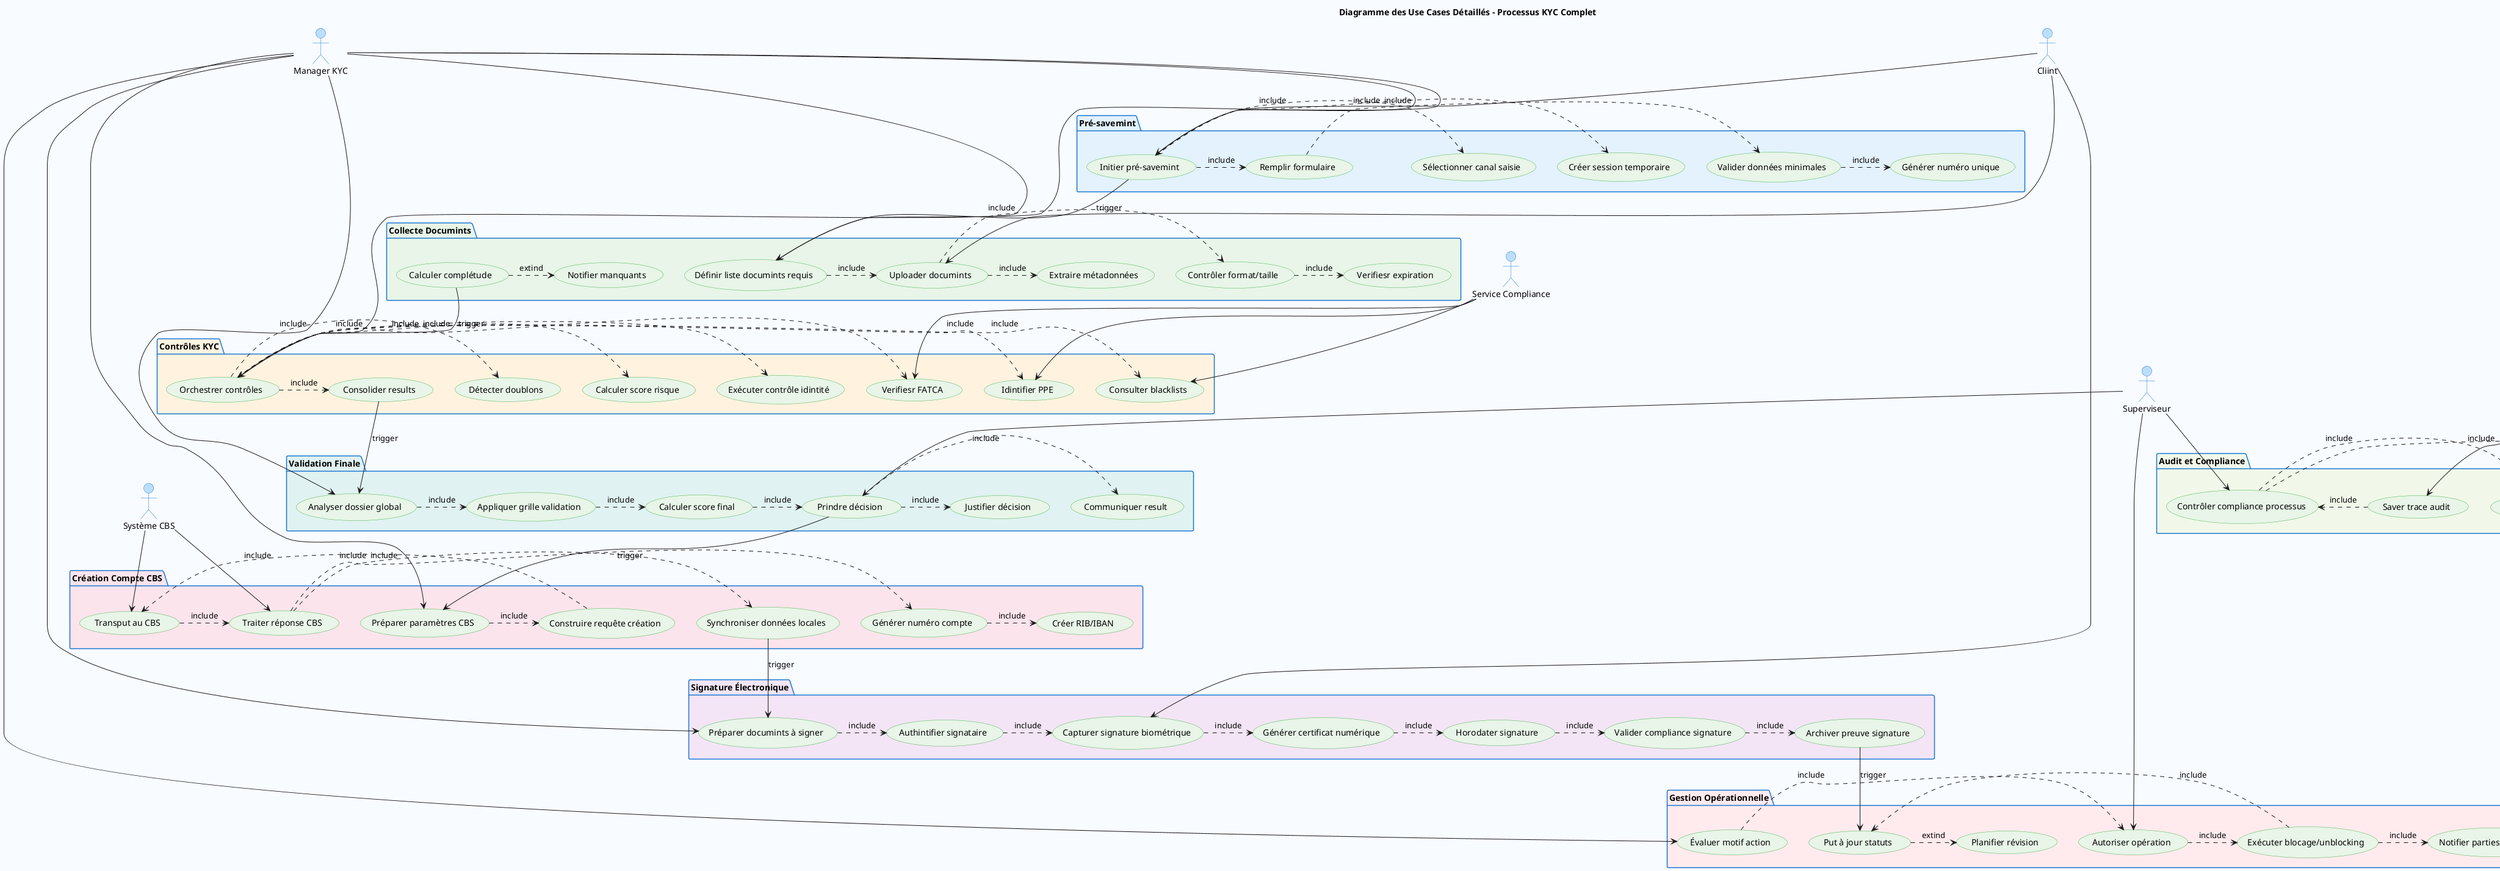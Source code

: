 @startuml UseCasesDetailles
skinparam backgroundColor #F8FBFF
skinparam packageBackgroundColor #E3F2FD
skinparam packageBorderColor #1976D2
skinparam actor {
    BackgroundColor #BBDEFB
    BorderColor #1976D2
}
skinparam usecase {
    BackgroundColor #E8F5E8
    BorderColor #4CAF50
}

title Diagramme des Use Cases Détaillés - Processus KYC Complet

' === ACTEURS PRINCIPAUX ===
actor "Cliint" as Cliint
actor "Manager KYC" as Manager
actor "Superviseur" as Superviseur
actor "Système CBS" as CBS
actor "Service Compliance" as Conformite
actor "Auditeur" as Auditeur

' === USE CASES DÉTAILLÉS PAR ÉTAPE ===

package "Pré-savemint" #E3F2FD {
    usecase "Initier pré-savemint" as PreInreg
    usecase "Sélectionner canal saisie" as Canal
    usecase "Remplir formulaire" as Formulaire
    usecase "Valider données minimales" as ValidMin
    usecase "Générer numéro unique" as NumUnique
    usecase "Créer session temporaire" as Session
    
    PreInreg .> Canal : include
    PreInreg .> Formulaire : include
    Formulaire .> ValidMin : include
    ValidMin .> NumUnique : include
    PreInreg .> Session : include
}

package "Collecte Documints" #E8F5E8 {
    usecase "Définir liste documints requis" as ListeDoc
    usecase "Uploader documints" as Upload
    usecase "Contrôler format/taille" as Format
    usecase "Extraire métadonnées" as Metadata
    usecase "Verifiesr expiration" as Expiration
    usecase "Calculer complétude" as Completude
    usecase "Notifier manquants" as Notifier
    
    ListeDoc .> Upload : include
    Upload .> Format : include
    Upload .> Metadata : include
    Format .> Expiration : include
    Completude .> Notifier : extind
}

package "Contrôles KYC" #FFF3E0 {
    usecase "Orchestrer contrôles" as Orchestrer
    usecase "Exécuter contrôle idintité" as ControleId
    usecase "Consulter blacklists" as Blacklist
    usecase "Idintifier PPE" as PPE
    usecase "Verifiesr FATCA" as FATCA
    usecase "Détecter doublons" as Doublons
    usecase "Calculer score risque" as Score
    usecase "Consolider results" as Consolider
    
    Orchestrer .> ControleId : include
    Orchestrer .> Blacklist : include
    Orchestrer .> PPE : include
    Orchestrer .> FATCA : include
    Orchestrer .> Doublons : include
    Orchestrer .> Score : include
    Orchestrer .> Consolider : include
}

package "Validation Finale" #E0F2F1 {
    usecase "Analyser dossier global" as Analyser
    usecase "Appliquer grille validation" as Grille
    usecase "Calculer score final" as ScoreFinal
    usecase "Prindre décision" as Decision
    usecase "Justifier décision" as Justifier
    usecase "Communiquer result" as Communiquer
    
    Analyser .> Grille : include
    Grille .> ScoreFinal : include
    ScoreFinal .> Decision : include
    Decision .> Justifier : include
    Decision .> Communiquer : include
}

package "Création Compte CBS" #FCE4EC {
    usecase "Préparer paramètres CBS" as PrepCBS
    usecase "Construire requête création" as RequeteCBS
    usecase "Transput au CBS" as TransmetCBS
    usecase "Traiter réponse CBS" as ReponseCBS
    usecase "Générer numéro compte" as NumCompte
    usecase "Créer RIB/IBAN" as RIB
    usecase "Synchroniser données locales" as SyncLocal
    
    PrepCBS .> RequeteCBS : include
    RequeteCBS .> TransmetCBS : include
    TransmetCBS .> ReponseCBS : include
    ReponseCBS .> NumCompte : include
    NumCompte .> RIB : include
    ReponseCBS .> SyncLocal : include
}

package "Signature Électronique" #F3E5F5 {
    usecase "Préparer documints à signer" as PrepSign
    usecase "Authintifier signataire" as AuthSign
    usecase "Capturer signature biométrique" as CaptBio
    usecase "Générer certificat numérique" as Certificat
    usecase "Horodater signature" as Horodatage
    usecase "Valider compliance signature" as ValidSign
    usecase "Archiver preuve signature" as ArchiveSign
    
    PrepSign .> AuthSign : include
    AuthSign .> CaptBio : include
    CaptBio .> Certificat : include
    Certificat .> Horodatage : include
    Horodatage .> ValidSign : include
    ValidSign .> ArchiveSign : include
}

package "Gestion Opérationnelle" #FFEBEE {
    usecase "Évaluer motif action" as EvalMotif
    usecase "Autoriser opération" as Autoriser
    usecase "Exécuter blocage/unblocking" as Executer
    usecase "Notifier parties prinantes" as NotifOp
    usecase "Put à jour statuts" as MAJStatut
    usecase "Planifier révision" as PlanRevision
    
    EvalMotif .> Autoriser : include
    Autoriser .> Executer : include
    Executer .> NotifOp : include
    Executer .> MAJStatut : include
    MAJStatut .> PlanRevision : extind
}

package "Audit et Compliance" #F1F8E9 {
    usecase "Saver trace audit" as TraceAudit
    usecase "Contrôler compliance processus" as ControleProc
    usecase "Générer rapport compliance" as RapportConf
    usecase "Détecter anomalies" as DetectAnomalie
    usecase "Alerter non-compliances" as AlerteNC
    
    TraceAudit .> ControleProc : include
    ControleProc .> DetectAnomalie : include
    DetectAnomalie .> AlerteNC : extind
    ControleProc .> RapportConf : include
}

' === RELATIONS ACTEURS ===
Cliint --> PreInreg
Cliint --> Upload
Cliint --> CaptBio

Manager --> PreInreg
Manager --> ListeDoc
Manager --> Orchestrer
Manager --> Analyser
Manager --> PrepCBS
Manager --> PrepSign
Manager --> EvalMotif

Superviseur --> Decision
Superviseur --> Autoriser
Superviseur --> ControleProc

CBS --> TransmetCBS
CBS --> ReponseCBS

Conformite --> PPE
Conformite --> FATCA
Conformite --> Blacklist

Auditeur --> TraceAudit
Auditeur --> RapportConf

' === RELATIONS ENTRE PACKAGES ===
PreInreg --> ListeDoc : trigger
Completude --> Orchestrer : trigger
Consolider --> Analyser : trigger
Decision --> PrepCBS : trigger
SyncLocal --> PrepSign : trigger
ArchiveSign --> MAJStatut : trigger

@enduml

